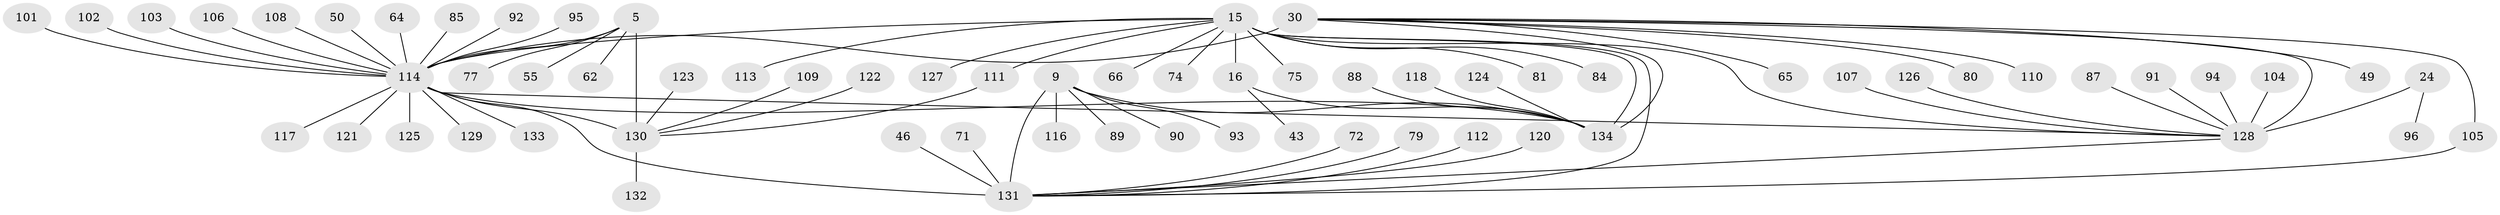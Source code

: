 // original degree distribution, {10: 0.007462686567164179, 7: 0.04477611940298507, 6: 0.03731343283582089, 11: 0.04477611940298507, 14: 0.007462686567164179, 9: 0.014925373134328358, 8: 0.03731343283582089, 12: 0.007462686567164179, 15: 0.007462686567164179, 5: 0.014925373134328358, 16: 0.007462686567164179, 1: 0.5671641791044776, 2: 0.1865671641791045, 4: 0.007462686567164179, 3: 0.007462686567164179}
// Generated by graph-tools (version 1.1) at 2025/56/03/09/25 04:56:03]
// undirected, 67 vertices, 77 edges
graph export_dot {
graph [start="1"]
  node [color=gray90,style=filled];
  5 [super="+3"];
  9 [super="+8"];
  15 [super="+14"];
  16 [super="+13"];
  24 [super="+22"];
  30 [super="+26+29"];
  43;
  46;
  49;
  50;
  55;
  62;
  64;
  65;
  66;
  71 [super="+59"];
  72 [super="+52"];
  74;
  75;
  77;
  79;
  80;
  81;
  84 [super="+73"];
  85;
  87;
  88;
  89 [super="+82"];
  90;
  91;
  92;
  93;
  94;
  95;
  96;
  101 [super="+61"];
  102;
  103;
  104;
  105;
  106;
  107;
  108;
  109;
  110;
  111 [super="+38+44+97+99"];
  112;
  113;
  114 [super="+83+86+36"];
  116;
  117;
  118;
  120;
  121;
  122 [super="+58"];
  123 [super="+67"];
  124;
  125;
  126;
  127;
  128 [super="+70+33+56+60"];
  129;
  130 [super="+2+100"];
  131 [super="+119+34+40"];
  132 [super="+45"];
  133 [super="+98"];
  134 [super="+54+69+78"];
  5 -- 55;
  5 -- 77;
  5 -- 62;
  5 -- 114 [weight=4];
  5 -- 130 [weight=4];
  9 -- 116;
  9 -- 90;
  9 -- 93;
  9 -- 89;
  9 -- 134 [weight=2];
  9 -- 131 [weight=8];
  15 -- 16 [weight=4];
  15 -- 66;
  15 -- 75;
  15 -- 81;
  15 -- 111 [weight=2];
  15 -- 128 [weight=3];
  15 -- 74;
  15 -- 113;
  15 -- 127;
  15 -- 131;
  15 -- 84;
  15 -- 114 [weight=4];
  15 -- 134 [weight=4];
  16 -- 43;
  16 -- 134 [weight=4];
  24 -- 96;
  24 -- 128 [weight=8];
  30 -- 49;
  30 -- 110;
  30 -- 65;
  30 -- 105;
  30 -- 114 [weight=9];
  30 -- 128;
  30 -- 80;
  30 -- 134 [weight=2];
  46 -- 131;
  50 -- 114;
  64 -- 114;
  71 -- 131;
  72 -- 131;
  79 -- 131;
  85 -- 114;
  87 -- 128;
  88 -- 134;
  91 -- 128;
  92 -- 114;
  94 -- 128;
  95 -- 114;
  101 -- 114;
  102 -- 114;
  103 -- 114;
  104 -- 128;
  105 -- 131;
  106 -- 114;
  107 -- 128;
  108 -- 114;
  109 -- 130;
  111 -- 130;
  112 -- 131;
  114 -- 129;
  114 -- 117;
  114 -- 121;
  114 -- 133;
  114 -- 125;
  114 -- 128;
  114 -- 130 [weight=4];
  114 -- 134;
  114 -- 131 [weight=3];
  118 -- 134;
  120 -- 131;
  122 -- 130;
  123 -- 130;
  124 -- 134;
  126 -- 128;
  128 -- 131;
  130 -- 132;
}
